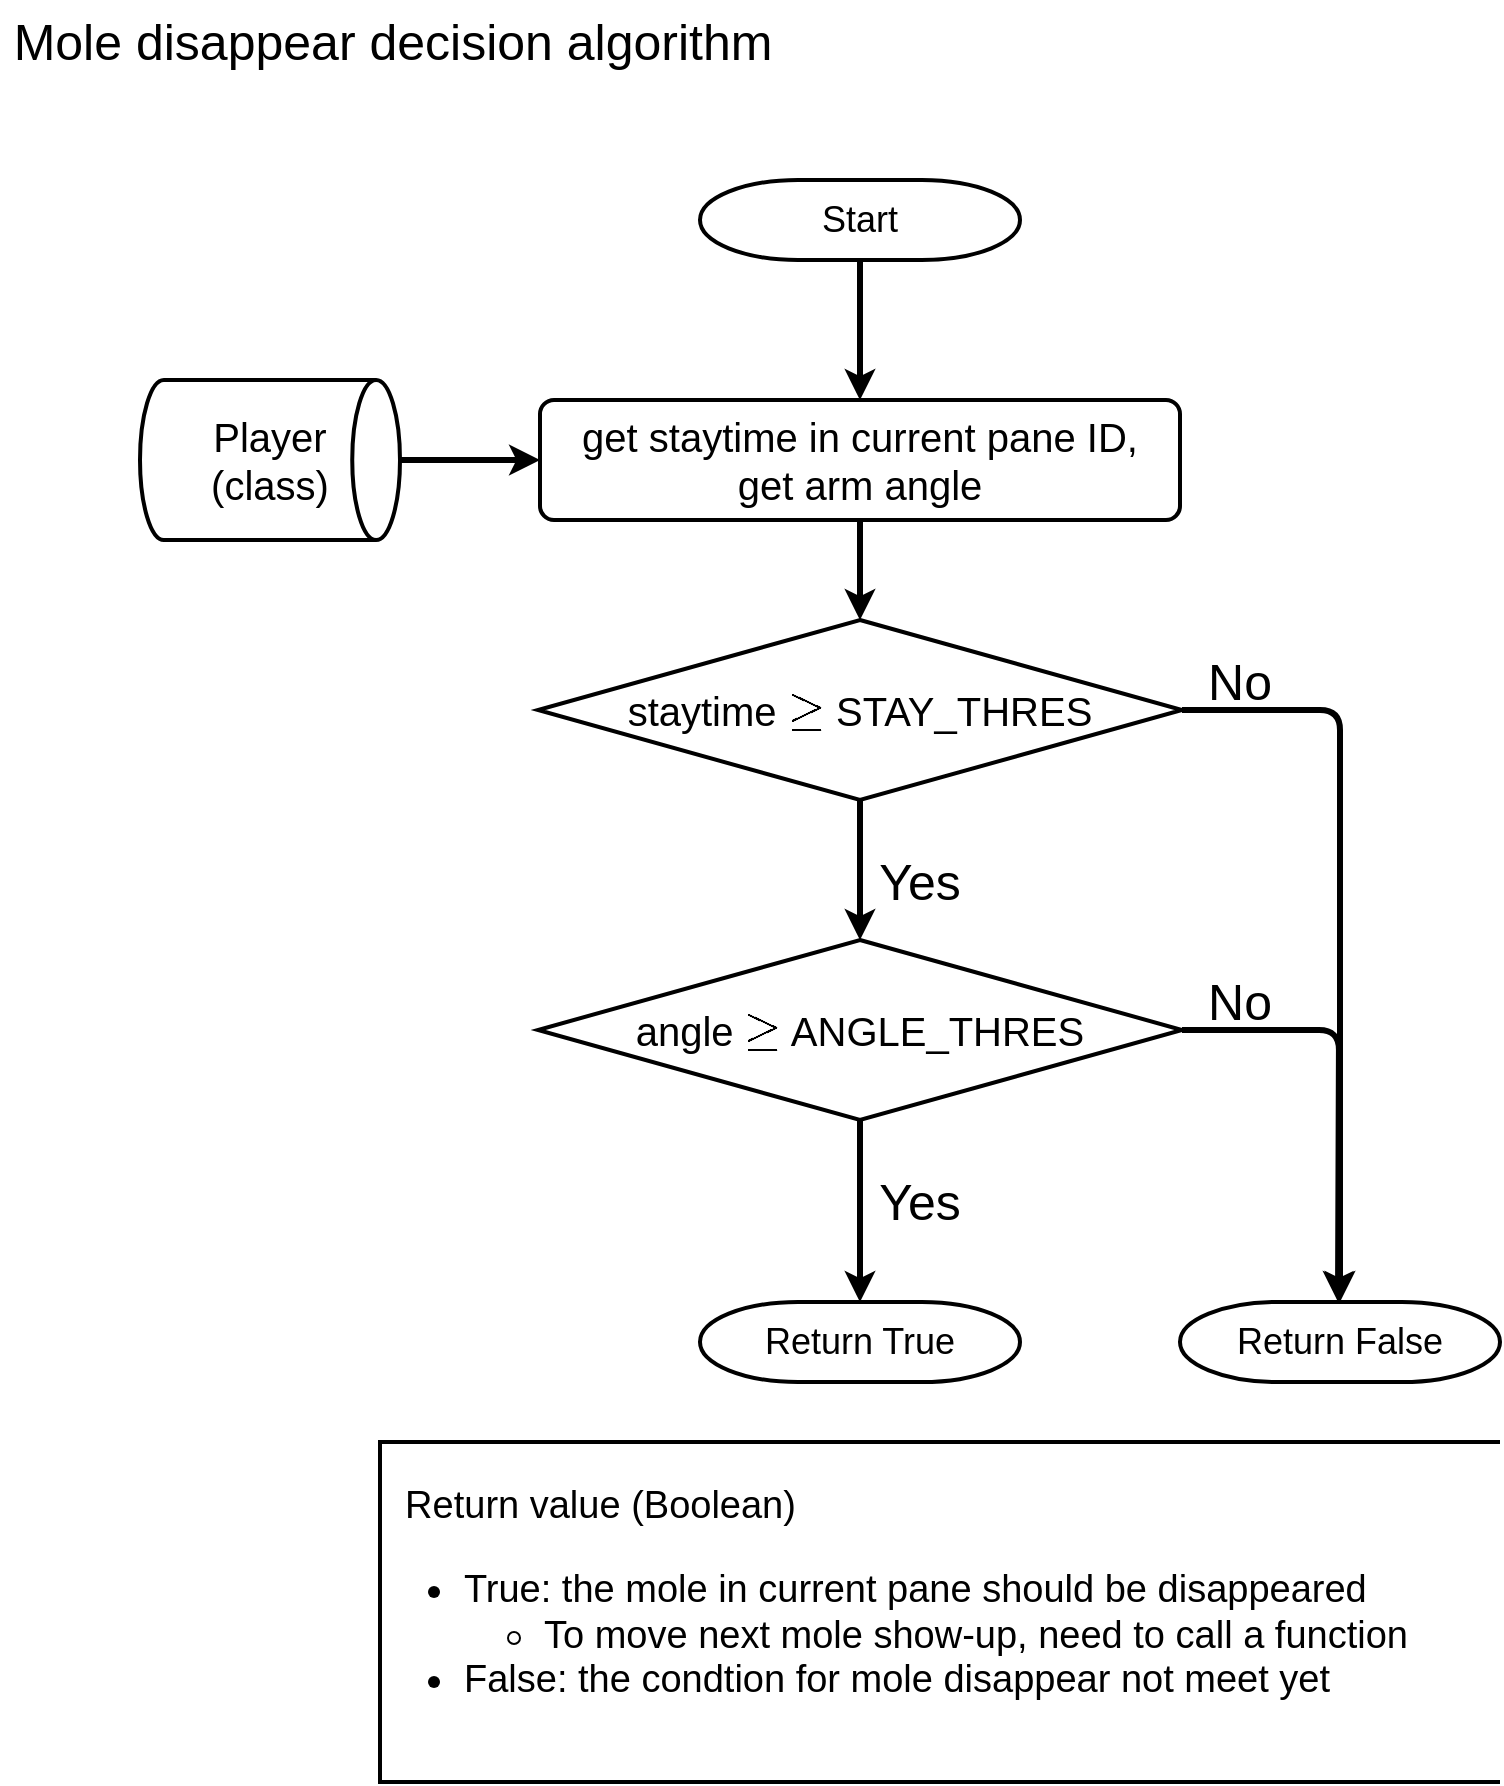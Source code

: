 <mxfile>
    <diagram id="om4vSPpYYbTcWatEfN-z" name="Page-1">
        <mxGraphModel dx="1722" dy="1203" grid="1" gridSize="10" guides="1" tooltips="1" connect="1" arrows="1" fold="1" page="1" pageScale="1" pageWidth="827" pageHeight="1169" math="1" shadow="0">
            <root>
                <mxCell id="0"/>
                <mxCell id="1" parent="0"/>
                <mxCell id="2" value="Start" style="strokeWidth=2;html=1;shape=mxgraph.flowchart.terminator;whiteSpace=wrap;fontSize=18;" parent="1" vertex="1">
                    <mxGeometry x="361" y="119" width="160" height="40" as="geometry"/>
                </mxCell>
                <mxCell id="4" value="" style="endArrow=classic;html=1;fontSize=18;exitX=0.5;exitY=1;exitDx=0;exitDy=0;exitPerimeter=0;entryX=0.5;entryY=0;entryDx=0;entryDy=0;strokeWidth=3;" parent="1" source="2" target="6" edge="1">
                    <mxGeometry width="50" height="50" relative="1" as="geometry">
                        <mxPoint x="441" y="399" as="sourcePoint"/>
                        <mxPoint x="441" y="189" as="targetPoint"/>
                    </mxGeometry>
                </mxCell>
                <mxCell id="5" value="Mole disappear decision algorithm&amp;nbsp;" style="text;html=1;strokeColor=none;fillColor=none;align=center;verticalAlign=middle;whiteSpace=wrap;rounded=0;fontSize=25;" parent="1" vertex="1">
                    <mxGeometry x="11" y="29" width="400" height="40" as="geometry"/>
                </mxCell>
                <mxCell id="14" style="edgeStyle=none;html=1;exitX=0.5;exitY=1;exitDx=0;exitDy=0;entryX=0.5;entryY=0;entryDx=0;entryDy=0;entryPerimeter=0;fontSize=20;strokeWidth=3;" parent="1" source="6" target="11" edge="1">
                    <mxGeometry relative="1" as="geometry"/>
                </mxCell>
                <mxCell id="6" value="get staytime in current pane ID,&lt;br&gt;get arm angle" style="rounded=1;whiteSpace=wrap;html=1;absoluteArcSize=1;arcSize=14;strokeWidth=2;fontSize=20;align=center;" parent="1" vertex="1">
                    <mxGeometry x="281" y="229" width="320" height="60" as="geometry"/>
                </mxCell>
                <mxCell id="9" value="Player&lt;br&gt;(class)" style="strokeWidth=2;html=1;shape=mxgraph.flowchart.direct_data;whiteSpace=wrap;fontSize=20;align=center;" parent="1" vertex="1">
                    <mxGeometry x="81" y="219" width="130" height="80" as="geometry"/>
                </mxCell>
                <mxCell id="10" value="" style="endArrow=classic;html=1;fontSize=20;exitX=1;exitY=0.5;exitDx=0;exitDy=0;exitPerimeter=0;entryX=0;entryY=0.5;entryDx=0;entryDy=0;strokeWidth=3;" parent="1" source="9" target="6" edge="1">
                    <mxGeometry width="50" height="50" relative="1" as="geometry">
                        <mxPoint x="441" y="409" as="sourcePoint"/>
                        <mxPoint x="491" y="359" as="targetPoint"/>
                    </mxGeometry>
                </mxCell>
                <mxCell id="12" style="edgeStyle=none;html=1;exitX=0.5;exitY=1;exitDx=0;exitDy=0;exitPerimeter=0;fontSize=20;entryX=0.5;entryY=0;entryDx=0;entryDy=0;entryPerimeter=0;strokeWidth=3;" parent="1" source="11" target="13" edge="1">
                    <mxGeometry relative="1" as="geometry">
                        <mxPoint x="441" y="509" as="targetPoint"/>
                    </mxGeometry>
                </mxCell>
                <mxCell id="30" style="edgeStyle=orthogonalEdgeStyle;html=1;exitX=1;exitY=0.5;exitDx=0;exitDy=0;exitPerimeter=0;entryX=0.5;entryY=0;entryDx=0;entryDy=0;entryPerimeter=0;strokeWidth=3;" edge="1" parent="1" source="11" target="28">
                    <mxGeometry relative="1" as="geometry"/>
                </mxCell>
                <mxCell id="11" value="staytime \(\ge\) STAY_THRES" style="strokeWidth=2;html=1;shape=mxgraph.flowchart.decision;whiteSpace=wrap;fontSize=20;align=center;" parent="1" vertex="1">
                    <mxGeometry x="280" y="339" width="322" height="90" as="geometry"/>
                </mxCell>
                <mxCell id="17" style="edgeStyle=orthogonalEdgeStyle;html=1;exitX=0.5;exitY=1;exitDx=0;exitDy=0;exitPerimeter=0;fontSize=25;entryX=0.5;entryY=0;entryDx=0;entryDy=0;entryPerimeter=0;strokeWidth=3;" parent="1" source="13" target="20" edge="1">
                    <mxGeometry relative="1" as="geometry">
                        <mxPoint x="441" y="640" as="targetPoint"/>
                    </mxGeometry>
                </mxCell>
                <mxCell id="31" style="edgeStyle=orthogonalEdgeStyle;html=1;exitX=1;exitY=0.5;exitDx=0;exitDy=0;exitPerimeter=0;strokeWidth=3;" edge="1" parent="1" source="13">
                    <mxGeometry relative="1" as="geometry">
                        <mxPoint x="680" y="680" as="targetPoint"/>
                    </mxGeometry>
                </mxCell>
                <mxCell id="13" value="angle \(\ge\) ANGLE_THRES" style="strokeWidth=2;html=1;shape=mxgraph.flowchart.decision;whiteSpace=wrap;fontSize=20;align=center;" parent="1" vertex="1">
                    <mxGeometry x="280" y="499" width="322" height="90" as="geometry"/>
                </mxCell>
                <mxCell id="20" value="Return True" style="strokeWidth=2;html=1;shape=mxgraph.flowchart.terminator;whiteSpace=wrap;fontSize=18;" parent="1" vertex="1">
                    <mxGeometry x="361" y="680" width="160" height="40" as="geometry"/>
                </mxCell>
                <mxCell id="23" value="No" style="text;html=1;strokeColor=none;fillColor=none;align=center;verticalAlign=middle;whiteSpace=wrap;rounded=0;fontSize=25;" parent="1" vertex="1">
                    <mxGeometry x="611" y="359" width="40" height="20" as="geometry"/>
                </mxCell>
                <mxCell id="24" value="No" style="text;html=1;strokeColor=none;fillColor=none;align=center;verticalAlign=middle;whiteSpace=wrap;rounded=0;fontSize=25;" parent="1" vertex="1">
                    <mxGeometry x="611" y="519" width="40" height="20" as="geometry"/>
                </mxCell>
                <mxCell id="25" value="Yes" style="text;html=1;strokeColor=none;fillColor=none;align=center;verticalAlign=middle;whiteSpace=wrap;rounded=0;fontSize=25;" parent="1" vertex="1">
                    <mxGeometry x="451" y="459" width="40" height="20" as="geometry"/>
                </mxCell>
                <mxCell id="26" value="Yes" style="text;html=1;strokeColor=none;fillColor=none;align=center;verticalAlign=middle;whiteSpace=wrap;rounded=0;fontSize=25;" parent="1" vertex="1">
                    <mxGeometry x="451" y="619" width="40" height="20" as="geometry"/>
                </mxCell>
                <mxCell id="27" value="&amp;nbsp; Return value (Boolean)&amp;nbsp;&lt;br style=&quot;font-size: 19px;&quot;&gt;&lt;ul style=&quot;font-size: 19px;&quot;&gt;&lt;li style=&quot;font-size: 19px;&quot;&gt;&lt;span style=&quot;font-size: 19px;&quot;&gt;True: the mole in current pane should be disappeared&lt;/span&gt;&lt;br style=&quot;font-size: 19px;&quot;&gt;&lt;/li&gt;&lt;ul style=&quot;font-size: 19px;&quot;&gt;&lt;li style=&quot;font-size: 19px;&quot;&gt;&lt;span style=&quot;font-size: 19px;&quot;&gt;To move next mole show-up, need to call a function&lt;/span&gt;&lt;/li&gt;&lt;/ul&gt;&lt;li style=&quot;font-size: 19px;&quot;&gt;False: the condtion for mole disappear not meet yet&lt;/li&gt;&lt;/ul&gt;" style="strokeWidth=2;html=1;shape=mxgraph.flowchart.annotation_1;align=left;pointerEvents=1;fontSize=19;" vertex="1" parent="1">
                    <mxGeometry x="201" y="750" width="560" height="170" as="geometry"/>
                </mxCell>
                <mxCell id="28" value="Return False" style="strokeWidth=2;html=1;shape=mxgraph.flowchart.terminator;whiteSpace=wrap;fontSize=18;" vertex="1" parent="1">
                    <mxGeometry x="601" y="680" width="160" height="40" as="geometry"/>
                </mxCell>
            </root>
        </mxGraphModel>
    </diagram>
</mxfile>
